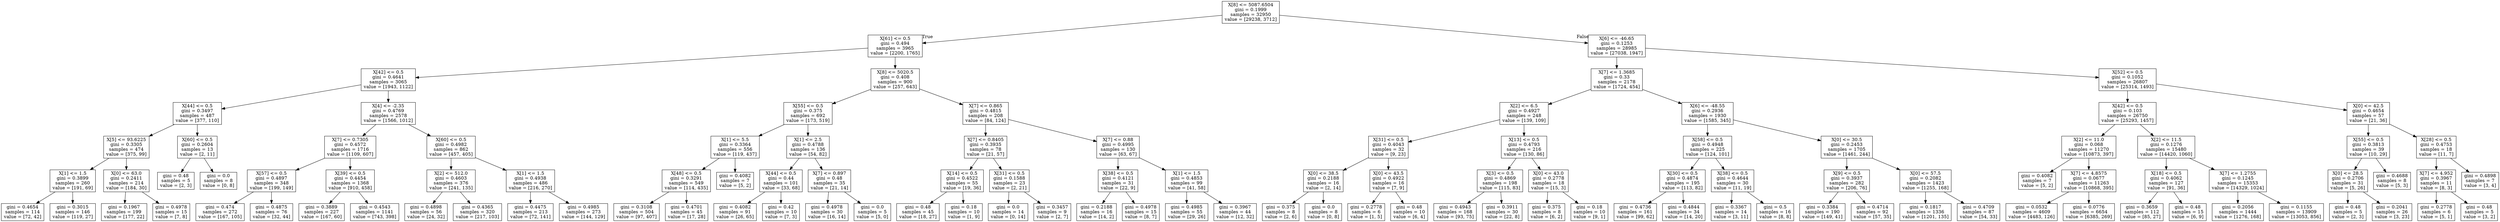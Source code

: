 digraph Tree {
node [shape=box] ;
0 [label="X[8] <= 5087.6504\ngini = 0.1999\nsamples = 32950\nvalue = [29238, 3712]"] ;
1 [label="X[61] <= 0.5\ngini = 0.494\nsamples = 3965\nvalue = [2200, 1765]"] ;
0 -> 1 [labeldistance=2.5, labelangle=45, headlabel="True"] ;
2 [label="X[42] <= 0.5\ngini = 0.4641\nsamples = 3065\nvalue = [1943, 1122]"] ;
1 -> 2 ;
3 [label="X[44] <= 0.5\ngini = 0.3497\nsamples = 487\nvalue = [377, 110]"] ;
2 -> 3 ;
4 [label="X[5] <= 93.6225\ngini = 0.3305\nsamples = 474\nvalue = [375, 99]"] ;
3 -> 4 ;
5 [label="X[1] <= 1.5\ngini = 0.3899\nsamples = 260\nvalue = [191, 69]"] ;
4 -> 5 ;
6 [label="gini = 0.4654\nsamples = 114\nvalue = [72, 42]"] ;
5 -> 6 ;
7 [label="gini = 0.3015\nsamples = 146\nvalue = [119, 27]"] ;
5 -> 7 ;
8 [label="X[0] <= 63.0\ngini = 0.2411\nsamples = 214\nvalue = [184, 30]"] ;
4 -> 8 ;
9 [label="gini = 0.1967\nsamples = 199\nvalue = [177, 22]"] ;
8 -> 9 ;
10 [label="gini = 0.4978\nsamples = 15\nvalue = [7, 8]"] ;
8 -> 10 ;
11 [label="X[60] <= 0.5\ngini = 0.2604\nsamples = 13\nvalue = [2, 11]"] ;
3 -> 11 ;
12 [label="gini = 0.48\nsamples = 5\nvalue = [2, 3]"] ;
11 -> 12 ;
13 [label="gini = 0.0\nsamples = 8\nvalue = [0, 8]"] ;
11 -> 13 ;
14 [label="X[4] <= -2.35\ngini = 0.4769\nsamples = 2578\nvalue = [1566, 1012]"] ;
2 -> 14 ;
15 [label="X[7] <= 0.7305\ngini = 0.4572\nsamples = 1716\nvalue = [1109, 607]"] ;
14 -> 15 ;
16 [label="X[57] <= 0.5\ngini = 0.4897\nsamples = 348\nvalue = [199, 149]"] ;
15 -> 16 ;
17 [label="gini = 0.474\nsamples = 272\nvalue = [167, 105]"] ;
16 -> 17 ;
18 [label="gini = 0.4875\nsamples = 76\nvalue = [32, 44]"] ;
16 -> 18 ;
19 [label="X[39] <= 0.5\ngini = 0.4454\nsamples = 1368\nvalue = [910, 458]"] ;
15 -> 19 ;
20 [label="gini = 0.3889\nsamples = 227\nvalue = [167, 60]"] ;
19 -> 20 ;
21 [label="gini = 0.4543\nsamples = 1141\nvalue = [743, 398]"] ;
19 -> 21 ;
22 [label="X[60] <= 0.5\ngini = 0.4982\nsamples = 862\nvalue = [457, 405]"] ;
14 -> 22 ;
23 [label="X[2] <= 512.0\ngini = 0.4603\nsamples = 376\nvalue = [241, 135]"] ;
22 -> 23 ;
24 [label="gini = 0.4898\nsamples = 56\nvalue = [24, 32]"] ;
23 -> 24 ;
25 [label="gini = 0.4365\nsamples = 320\nvalue = [217, 103]"] ;
23 -> 25 ;
26 [label="X[1] <= 1.5\ngini = 0.4938\nsamples = 486\nvalue = [216, 270]"] ;
22 -> 26 ;
27 [label="gini = 0.4475\nsamples = 213\nvalue = [72, 141]"] ;
26 -> 27 ;
28 [label="gini = 0.4985\nsamples = 273\nvalue = [144, 129]"] ;
26 -> 28 ;
29 [label="X[8] <= 5020.5\ngini = 0.408\nsamples = 900\nvalue = [257, 643]"] ;
1 -> 29 ;
30 [label="X[55] <= 0.5\ngini = 0.375\nsamples = 692\nvalue = [173, 519]"] ;
29 -> 30 ;
31 [label="X[1] <= 5.5\ngini = 0.3364\nsamples = 556\nvalue = [119, 437]"] ;
30 -> 31 ;
32 [label="X[48] <= 0.5\ngini = 0.3291\nsamples = 549\nvalue = [114, 435]"] ;
31 -> 32 ;
33 [label="gini = 0.3108\nsamples = 504\nvalue = [97, 407]"] ;
32 -> 33 ;
34 [label="gini = 0.4701\nsamples = 45\nvalue = [17, 28]"] ;
32 -> 34 ;
35 [label="gini = 0.4082\nsamples = 7\nvalue = [5, 2]"] ;
31 -> 35 ;
36 [label="X[1] <= 2.5\ngini = 0.4788\nsamples = 136\nvalue = [54, 82]"] ;
30 -> 36 ;
37 [label="X[44] <= 0.5\ngini = 0.44\nsamples = 101\nvalue = [33, 68]"] ;
36 -> 37 ;
38 [label="gini = 0.4082\nsamples = 91\nvalue = [26, 65]"] ;
37 -> 38 ;
39 [label="gini = 0.42\nsamples = 10\nvalue = [7, 3]"] ;
37 -> 39 ;
40 [label="X[7] <= 0.897\ngini = 0.48\nsamples = 35\nvalue = [21, 14]"] ;
36 -> 40 ;
41 [label="gini = 0.4978\nsamples = 30\nvalue = [16, 14]"] ;
40 -> 41 ;
42 [label="gini = 0.0\nsamples = 5\nvalue = [5, 0]"] ;
40 -> 42 ;
43 [label="X[7] <= 0.865\ngini = 0.4815\nsamples = 208\nvalue = [84, 124]"] ;
29 -> 43 ;
44 [label="X[7] <= 0.8405\ngini = 0.3935\nsamples = 78\nvalue = [21, 57]"] ;
43 -> 44 ;
45 [label="X[14] <= 0.5\ngini = 0.4522\nsamples = 55\nvalue = [19, 36]"] ;
44 -> 45 ;
46 [label="gini = 0.48\nsamples = 45\nvalue = [18, 27]"] ;
45 -> 46 ;
47 [label="gini = 0.18\nsamples = 10\nvalue = [1, 9]"] ;
45 -> 47 ;
48 [label="X[31] <= 0.5\ngini = 0.1588\nsamples = 23\nvalue = [2, 21]"] ;
44 -> 48 ;
49 [label="gini = 0.0\nsamples = 14\nvalue = [0, 14]"] ;
48 -> 49 ;
50 [label="gini = 0.3457\nsamples = 9\nvalue = [2, 7]"] ;
48 -> 50 ;
51 [label="X[7] <= 0.88\ngini = 0.4995\nsamples = 130\nvalue = [63, 67]"] ;
43 -> 51 ;
52 [label="X[38] <= 0.5\ngini = 0.4121\nsamples = 31\nvalue = [22, 9]"] ;
51 -> 52 ;
53 [label="gini = 0.2188\nsamples = 16\nvalue = [14, 2]"] ;
52 -> 53 ;
54 [label="gini = 0.4978\nsamples = 15\nvalue = [8, 7]"] ;
52 -> 54 ;
55 [label="X[1] <= 1.5\ngini = 0.4853\nsamples = 99\nvalue = [41, 58]"] ;
51 -> 55 ;
56 [label="gini = 0.4985\nsamples = 55\nvalue = [29, 26]"] ;
55 -> 56 ;
57 [label="gini = 0.3967\nsamples = 44\nvalue = [12, 32]"] ;
55 -> 57 ;
58 [label="X[6] <= -46.65\ngini = 0.1253\nsamples = 28985\nvalue = [27038, 1947]"] ;
0 -> 58 [labeldistance=2.5, labelangle=-45, headlabel="False"] ;
59 [label="X[7] <= 1.3685\ngini = 0.33\nsamples = 2178\nvalue = [1724, 454]"] ;
58 -> 59 ;
60 [label="X[2] <= 6.5\ngini = 0.4927\nsamples = 248\nvalue = [139, 109]"] ;
59 -> 60 ;
61 [label="X[31] <= 0.5\ngini = 0.4043\nsamples = 32\nvalue = [9, 23]"] ;
60 -> 61 ;
62 [label="X[0] <= 38.5\ngini = 0.2188\nsamples = 16\nvalue = [2, 14]"] ;
61 -> 62 ;
63 [label="gini = 0.375\nsamples = 8\nvalue = [2, 6]"] ;
62 -> 63 ;
64 [label="gini = 0.0\nsamples = 8\nvalue = [0, 8]"] ;
62 -> 64 ;
65 [label="X[0] <= 43.5\ngini = 0.4922\nsamples = 16\nvalue = [7, 9]"] ;
61 -> 65 ;
66 [label="gini = 0.2778\nsamples = 6\nvalue = [1, 5]"] ;
65 -> 66 ;
67 [label="gini = 0.48\nsamples = 10\nvalue = [6, 4]"] ;
65 -> 67 ;
68 [label="X[13] <= 0.5\ngini = 0.4793\nsamples = 216\nvalue = [130, 86]"] ;
60 -> 68 ;
69 [label="X[3] <= 0.5\ngini = 0.4869\nsamples = 198\nvalue = [115, 83]"] ;
68 -> 69 ;
70 [label="gini = 0.4943\nsamples = 168\nvalue = [93, 75]"] ;
69 -> 70 ;
71 [label="gini = 0.3911\nsamples = 30\nvalue = [22, 8]"] ;
69 -> 71 ;
72 [label="X[0] <= 43.0\ngini = 0.2778\nsamples = 18\nvalue = [15, 3]"] ;
68 -> 72 ;
73 [label="gini = 0.375\nsamples = 8\nvalue = [6, 2]"] ;
72 -> 73 ;
74 [label="gini = 0.18\nsamples = 10\nvalue = [9, 1]"] ;
72 -> 74 ;
75 [label="X[6] <= -48.55\ngini = 0.2936\nsamples = 1930\nvalue = [1585, 345]"] ;
59 -> 75 ;
76 [label="X[58] <= 0.5\ngini = 0.4948\nsamples = 225\nvalue = [124, 101]"] ;
75 -> 76 ;
77 [label="X[30] <= 0.5\ngini = 0.4874\nsamples = 195\nvalue = [113, 82]"] ;
76 -> 77 ;
78 [label="gini = 0.4736\nsamples = 161\nvalue = [99, 62]"] ;
77 -> 78 ;
79 [label="gini = 0.4844\nsamples = 34\nvalue = [14, 20]"] ;
77 -> 79 ;
80 [label="X[38] <= 0.5\ngini = 0.4644\nsamples = 30\nvalue = [11, 19]"] ;
76 -> 80 ;
81 [label="gini = 0.3367\nsamples = 14\nvalue = [3, 11]"] ;
80 -> 81 ;
82 [label="gini = 0.5\nsamples = 16\nvalue = [8, 8]"] ;
80 -> 82 ;
83 [label="X[0] <= 30.5\ngini = 0.2453\nsamples = 1705\nvalue = [1461, 244]"] ;
75 -> 83 ;
84 [label="X[9] <= 0.5\ngini = 0.3937\nsamples = 282\nvalue = [206, 76]"] ;
83 -> 84 ;
85 [label="gini = 0.3384\nsamples = 190\nvalue = [149, 41]"] ;
84 -> 85 ;
86 [label="gini = 0.4714\nsamples = 92\nvalue = [57, 35]"] ;
84 -> 86 ;
87 [label="X[0] <= 57.5\ngini = 0.2082\nsamples = 1423\nvalue = [1255, 168]"] ;
83 -> 87 ;
88 [label="gini = 0.1817\nsamples = 1336\nvalue = [1201, 135]"] ;
87 -> 88 ;
89 [label="gini = 0.4709\nsamples = 87\nvalue = [54, 33]"] ;
87 -> 89 ;
90 [label="X[52] <= 0.5\ngini = 0.1052\nsamples = 26807\nvalue = [25314, 1493]"] ;
58 -> 90 ;
91 [label="X[42] <= 0.5\ngini = 0.103\nsamples = 26750\nvalue = [25293, 1457]"] ;
90 -> 91 ;
92 [label="X[2] <= 11.0\ngini = 0.068\nsamples = 11270\nvalue = [10873, 397]"] ;
91 -> 92 ;
93 [label="gini = 0.4082\nsamples = 7\nvalue = [5, 2]"] ;
92 -> 93 ;
94 [label="X[7] <= 4.8575\ngini = 0.0677\nsamples = 11263\nvalue = [10868, 395]"] ;
92 -> 94 ;
95 [label="gini = 0.0532\nsamples = 4609\nvalue = [4483, 126]"] ;
94 -> 95 ;
96 [label="gini = 0.0776\nsamples = 6654\nvalue = [6385, 269]"] ;
94 -> 96 ;
97 [label="X[2] <= 11.5\ngini = 0.1276\nsamples = 15480\nvalue = [14420, 1060]"] ;
91 -> 97 ;
98 [label="X[18] <= 0.5\ngini = 0.4062\nsamples = 127\nvalue = [91, 36]"] ;
97 -> 98 ;
99 [label="gini = 0.3659\nsamples = 112\nvalue = [85, 27]"] ;
98 -> 99 ;
100 [label="gini = 0.48\nsamples = 15\nvalue = [6, 9]"] ;
98 -> 100 ;
101 [label="X[7] <= 1.2755\ngini = 0.1245\nsamples = 15353\nvalue = [14329, 1024]"] ;
97 -> 101 ;
102 [label="gini = 0.2056\nsamples = 1444\nvalue = [1276, 168]"] ;
101 -> 102 ;
103 [label="gini = 0.1155\nsamples = 13909\nvalue = [13053, 856]"] ;
101 -> 103 ;
104 [label="X[0] <= 42.5\ngini = 0.4654\nsamples = 57\nvalue = [21, 36]"] ;
90 -> 104 ;
105 [label="X[55] <= 0.5\ngini = 0.3813\nsamples = 39\nvalue = [10, 29]"] ;
104 -> 105 ;
106 [label="X[0] <= 28.5\ngini = 0.2706\nsamples = 31\nvalue = [5, 26]"] ;
105 -> 106 ;
107 [label="gini = 0.48\nsamples = 5\nvalue = [2, 3]"] ;
106 -> 107 ;
108 [label="gini = 0.2041\nsamples = 26\nvalue = [3, 23]"] ;
106 -> 108 ;
109 [label="gini = 0.4688\nsamples = 8\nvalue = [5, 3]"] ;
105 -> 109 ;
110 [label="X[28] <= 0.5\ngini = 0.4753\nsamples = 18\nvalue = [11, 7]"] ;
104 -> 110 ;
111 [label="X[7] <= 4.952\ngini = 0.3967\nsamples = 11\nvalue = [8, 3]"] ;
110 -> 111 ;
112 [label="gini = 0.2778\nsamples = 6\nvalue = [5, 1]"] ;
111 -> 112 ;
113 [label="gini = 0.48\nsamples = 5\nvalue = [3, 2]"] ;
111 -> 113 ;
114 [label="gini = 0.4898\nsamples = 7\nvalue = [3, 4]"] ;
110 -> 114 ;
}